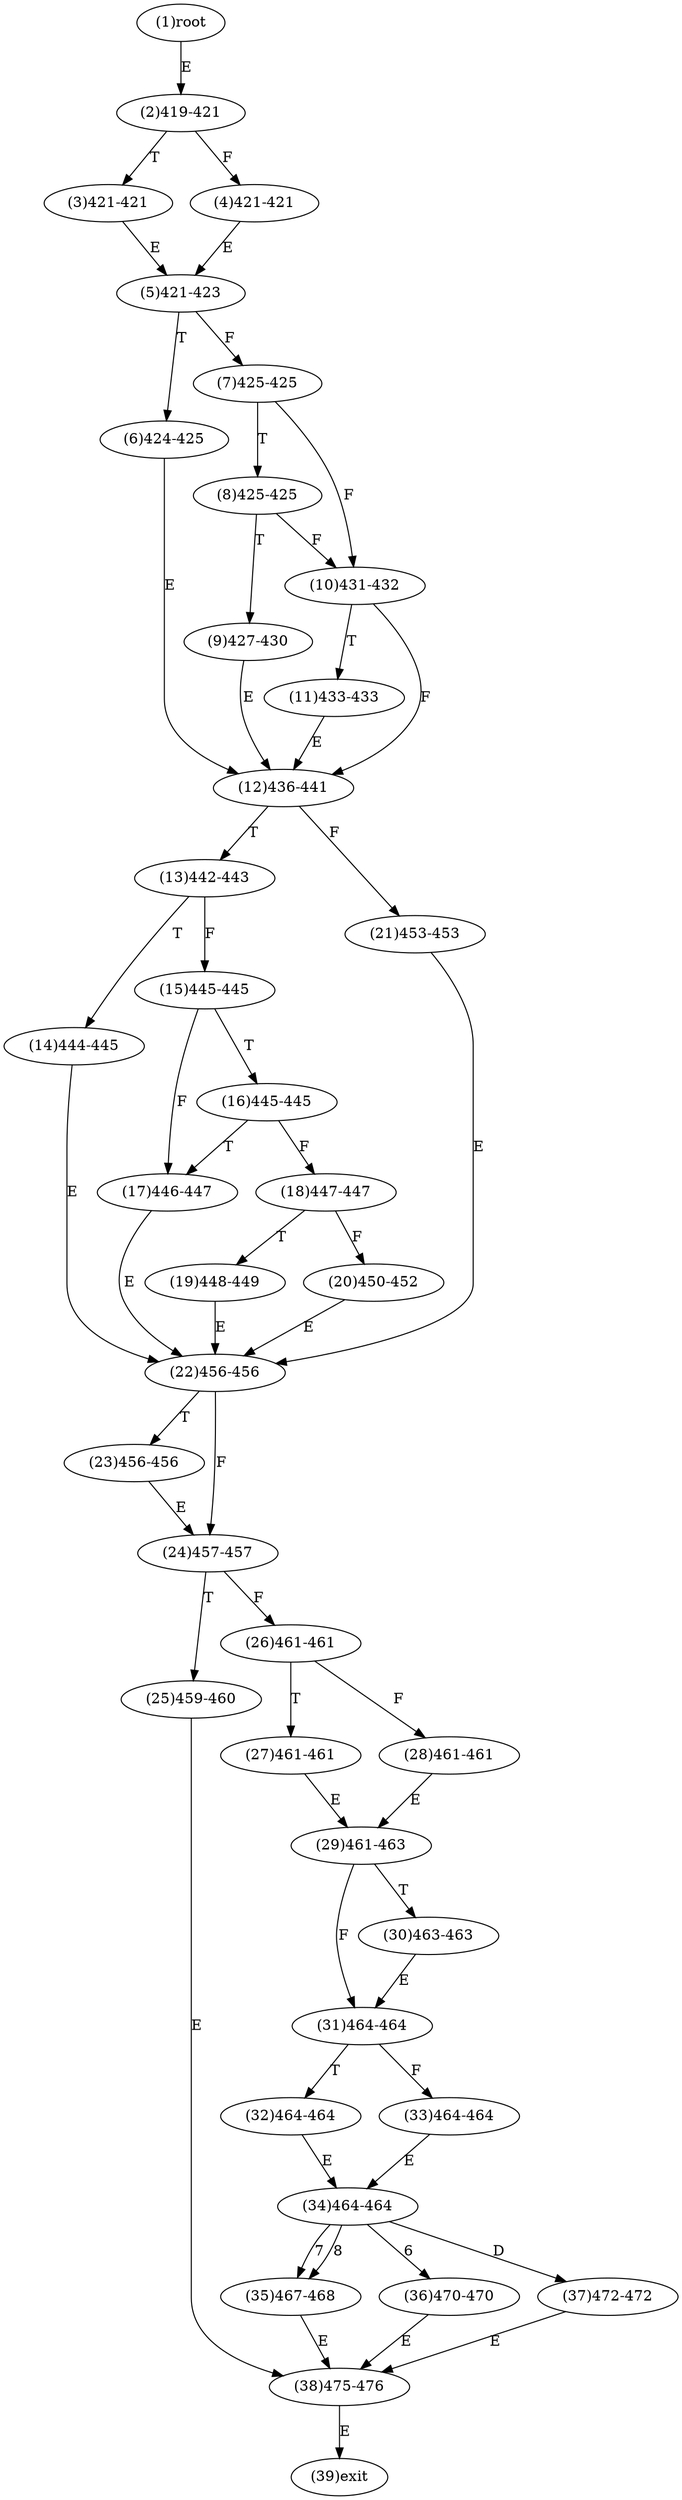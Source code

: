 digraph "" { 
1[ label="(1)root"];
2[ label="(2)419-421"];
3[ label="(3)421-421"];
4[ label="(4)421-421"];
5[ label="(5)421-423"];
6[ label="(6)424-425"];
7[ label="(7)425-425"];
8[ label="(8)425-425"];
9[ label="(9)427-430"];
10[ label="(10)431-432"];
11[ label="(11)433-433"];
12[ label="(12)436-441"];
13[ label="(13)442-443"];
14[ label="(14)444-445"];
15[ label="(15)445-445"];
17[ label="(17)446-447"];
16[ label="(16)445-445"];
19[ label="(19)448-449"];
18[ label="(18)447-447"];
21[ label="(21)453-453"];
20[ label="(20)450-452"];
23[ label="(23)456-456"];
22[ label="(22)456-456"];
25[ label="(25)459-460"];
24[ label="(24)457-457"];
27[ label="(27)461-461"];
26[ label="(26)461-461"];
29[ label="(29)461-463"];
28[ label="(28)461-461"];
31[ label="(31)464-464"];
30[ label="(30)463-463"];
34[ label="(34)464-464"];
35[ label="(35)467-468"];
32[ label="(32)464-464"];
33[ label="(33)464-464"];
38[ label="(38)475-476"];
39[ label="(39)exit"];
36[ label="(36)470-470"];
37[ label="(37)472-472"];
1->2[ label="E"];
2->4[ label="F"];
2->3[ label="T"];
3->5[ label="E"];
4->5[ label="E"];
5->7[ label="F"];
5->6[ label="T"];
6->12[ label="E"];
7->10[ label="F"];
7->8[ label="T"];
8->10[ label="F"];
8->9[ label="T"];
9->12[ label="E"];
10->12[ label="F"];
10->11[ label="T"];
11->12[ label="E"];
12->21[ label="F"];
12->13[ label="T"];
13->15[ label="F"];
13->14[ label="T"];
14->22[ label="E"];
15->17[ label="F"];
15->16[ label="T"];
16->18[ label="F"];
16->17[ label="T"];
17->22[ label="E"];
18->20[ label="F"];
18->19[ label="T"];
19->22[ label="E"];
20->22[ label="E"];
21->22[ label="E"];
22->24[ label="F"];
22->23[ label="T"];
23->24[ label="E"];
24->26[ label="F"];
24->25[ label="T"];
25->38[ label="E"];
26->28[ label="F"];
26->27[ label="T"];
27->29[ label="E"];
28->29[ label="E"];
29->31[ label="F"];
29->30[ label="T"];
30->31[ label="E"];
31->33[ label="F"];
31->32[ label="T"];
32->34[ label="E"];
33->34[ label="E"];
34->36[ label="6"];
34->35[ label="7"];
34->35[ label="8"];
34->37[ label="D"];
35->38[ label="E"];
36->38[ label="E"];
37->38[ label="E"];
38->39[ label="E"];
}